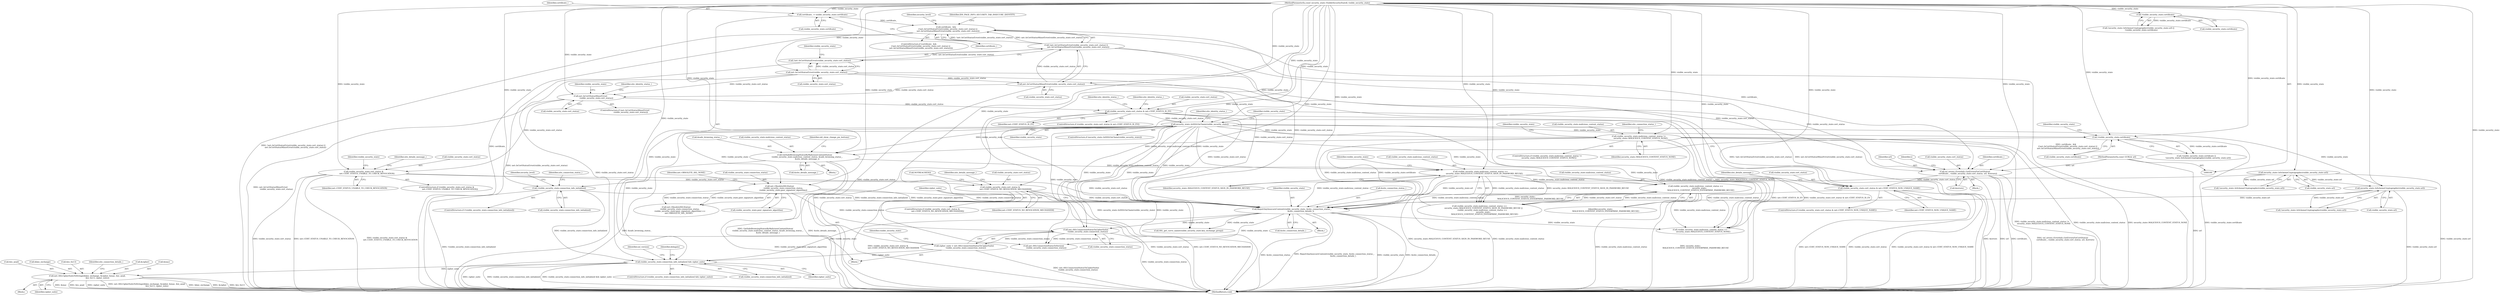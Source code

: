 digraph "0_Chrome_7cde8513c12a6e8ec5d1d1eb1cfd078d9adad3ef@pointer" {
"1000555" [label="(Call,net::SSLCipherSuiteToStrings(&key_exchange, &cipher, &mac, &is_aead,\n                                 &is_tls13, cipher_suite))"];
"1000522" [label="(Call,visible_security_state.connection_info_initialized && cipher_suite)"];
"1000508" [label="(Call,ReportAnyInsecureContent(visible_security_state, &site_connection_status_,\n                             &site_connection_details_))"];
"1000187" [label="(Call,net::IsCertStatusMinorError(visible_security_state.cert_status))"];
"1000183" [label="(Call,net::IsCertStatusError(visible_security_state.cert_status))"];
"1000103" [label="(MethodParameterIn,const security_state::VisibleSecurityState& visible_security_state)"];
"1000232" [label="(Call,visible_security_state.cert_status &\n           net::CERT_STATUS_UNABLE_TO_CHECK_REVOCATION)"];
"1000208" [label="(Call,net::IsCertStatusMinorError(\n                   visible_security_state.cert_status))"];
"1000471" [label="(Call,!visible_security_state.connection_info_initialized)"];
"1000313" [label="(Call,security_state::IsSHA1InChain(visible_security_state))"];
"1000262" [label="(Call,visible_security_state.cert_status & net::CERT_STATUS_IS_EV)"];
"1000423" [label="(Call,visible_security_state.malicious_content_status ==\n             security_state::MALICIOUS_CONTENT_STATUS_SIGN_IN_PASSWORD_REUSE)"];
"1000408" [label="(Call,GetSafeBrowsingStatusByMaliciousContentStatus(\n        visible_security_state.malicious_content_status, &safe_browsing_status_,\n        &site_details_message_))"];
"1000402" [label="(Call,visible_security_state.malicious_content_status !=\n      security_state::MALICIOUS_CONTENT_STATUS_NONE)"];
"1000452" [label="(Call,!visible_security_state.certificate)"];
"1000338" [label="(Call,!visible_security_state.certificate)"];
"1000489" [label="(Call,net::ObsoleteSSLStatus(\n            visible_security_state.connection_status,\n            visible_security_state.peer_signature_algorithm))"];
"1000457" [label="(Call,security_state::IsSchemeCryptographic(visible_security_state.url))"];
"1000334" [label="(Call,security_state::IsSchemeCryptographic(visible_security_state.url))"];
"1000244" [label="(Call,visible_security_state.cert_status &\n                  net::CERT_STATUS_NO_REVOCATION_MECHANISM)"];
"1000387" [label="(Call,visible_security_state.cert_status & net::CERT_STATUS_NON_UNIQUE_NAME)"];
"1000361" [label="(Call,ssl_errors::ErrorInfo::GetErrorsForCertStatus(\n         certificate_, visible_security_state.cert_status, url, &errors))"];
"1000179" [label="(Call,certificate_ &&\n      (!net::IsCertStatusError(visible_security_state.cert_status) ||\n       net::IsCertStatusMinorError(visible_security_state.cert_status)))"];
"1000173" [label="(Call,certificate_ = visible_security_state.certificate)"];
"1000181" [label="(Call,!net::IsCertStatusError(visible_security_state.cert_status) ||\n       net::IsCertStatusMinorError(visible_security_state.cert_status))"];
"1000182" [label="(Call,!net::IsCertStatusError(visible_security_state.cert_status))"];
"1000101" [label="(MethodParameterIn,const GURL& url)"];
"1000428" [label="(Call,visible_security_state.malicious_content_status ==\n             security_state::\n                 MALICIOUS_CONTENT_STATUS_ENTERPRISE_PASSWORD_REUSE)"];
"1000515" [label="(Call,cipher_suite = net::SSLConnectionStatusToCipherSuite(\n      visible_security_state.connection_status))"];
"1000517" [label="(Call,net::SSLConnectionStatusToCipherSuite(\n      visible_security_state.connection_status))"];
"1000182" [label="(Call,!net::IsCertStatusError(visible_security_state.cert_status))"];
"1000509" [label="(Identifier,visible_security_state)"];
"1000564" [label="(Call,&is_tls13)"];
"1000243" [label="(ControlStructure,if (visible_security_state.cert_status &\n                  net::CERT_STATUS_NO_REVOCATION_MECHANISM))"];
"1000314" [label="(Identifier,visible_security_state)"];
"1000362" [label="(Identifier,certificate_)"];
"1000257" [label="(Call,NOTREACHED())"];
"1000232" [label="(Call,visible_security_state.cert_status &\n           net::CERT_STATUS_UNABLE_TO_CHECK_REVOCATION)"];
"1000522" [label="(Call,visible_security_state.connection_info_initialized && cipher_suite)"];
"1000422" [label="(Call,visible_security_state.malicious_content_status ==\n             security_state::MALICIOUS_CONTENT_STATUS_SIGN_IN_PASSWORD_REUSE ||\n         visible_security_state.malicious_content_status ==\n             security_state::\n                 MALICIOUS_CONTENT_STATUS_ENTERPRISE_PASSWORD_REUSE)"];
"1000530" [label="(Identifier,ssl_version)"];
"1000386" [label="(ControlStructure,if (visible_security_state.cert_status & net::CERT_STATUS_NON_UNIQUE_NAME))"];
"1000404" [label="(Identifier,visible_security_state)"];
"1000441" [label="(Identifier,site_connection_status_)"];
"1000178" [label="(ControlStructure,if (certificate_ &&\n      (!net::IsCertStatusError(visible_security_state.cert_status) ||\n       net::IsCertStatusMinorError(visible_security_state.cert_status))))"];
"1000402" [label="(Call,visible_security_state.malicious_content_status !=\n      security_state::MALICIOUS_CONTENT_STATUS_NONE)"];
"1000410" [label="(Identifier,visible_security_state)"];
"1000470" [label="(ControlStructure,if (!visible_security_state.connection_info_initialized))"];
"1000233" [label="(Call,visible_security_state.cert_status)"];
"1000179" [label="(Call,certificate_ &&\n      (!net::IsCertStatusError(visible_security_state.cert_status) ||\n       net::IsCertStatusMinorError(visible_security_state.cert_status)))"];
"1000510" [label="(Call,&site_connection_status_)"];
"1000313" [label="(Call,security_state::IsSHA1InChain(visible_security_state))"];
"1000209" [label="(Call,visible_security_state.cert_status)"];
"1000236" [label="(Identifier,net::CERT_STATUS_UNABLE_TO_CHECK_REVOCATION)"];
"1000456" [label="(Call,!security_state::IsSchemeCryptographic(visible_security_state.url))"];
"1000568" [label="(Identifier,site_connection_details_)"];
"1000512" [label="(Call,&site_connection_details_)"];
"1000401" [label="(ControlStructure,if (visible_security_state.malicious_content_status !=\n      security_state::MALICIOUS_CONTENT_STATUS_NONE))"];
"1000334" [label="(Call,security_state::IsSchemeCryptographic(visible_security_state.url))"];
"1000335" [label="(Call,visible_security_state.url)"];
"1000367" [label="(Call,&errors)"];
"1000496" [label="(Identifier,net::OBSOLETE_SSL_NONE)"];
"1000483" [label="(Block,)"];
"1000458" [label="(Call,visible_security_state.url)"];
"1000248" [label="(Identifier,net::CERT_STATUS_NO_REVOCATION_MECHANISM)"];
"1000527" [label="(Block,)"];
"1000414" [label="(Call,&site_details_message_)"];
"1000189" [label="(Identifier,visible_security_state)"];
"1000453" [label="(Call,visible_security_state.certificate)"];
"1000251" [label="(Identifier,site_details_message_)"];
"1000432" [label="(Identifier,security_state::\n                 MALICIOUS_CONTENT_STATUS_ENTERPRISE_PASSWORD_REUSE)"];
"1000406" [label="(Identifier,security_state::MALICIOUS_CONTENT_STATUS_NONE)"];
"1000457" [label="(Call,security_state::IsSchemeCryptographic(visible_security_state.url))"];
"1000264" [label="(Identifier,visible_security_state)"];
"1000477" [label="(Identifier,security_level)"];
"1000488" [label="(Call,net::ObsoleteSSLStatus(\n            visible_security_state.connection_status,\n            visible_security_state.peer_signature_algorithm) ==\n        net::OBSOLETE_SSL_NONE)"];
"1000452" [label="(Call,!visible_security_state.certificate)"];
"1000245" [label="(Call,visible_security_state.cert_status)"];
"1000489" [label="(Call,net::ObsoleteSSLStatus(\n            visible_security_state.connection_status,\n            visible_security_state.peer_signature_algorithm))"];
"1000423" [label="(Call,visible_security_state.malicious_content_status ==\n             security_state::MALICIOUS_CONTENT_STATUS_SIGN_IN_PASSWORD_REUSE)"];
"1000451" [label="(Call,!visible_security_state.certificate ||\n      !security_state::IsSchemeCryptographic(visible_security_state.url))"];
"1000407" [label="(Block,)"];
"1000428" [label="(Call,visible_security_state.malicious_content_status ==\n             security_state::\n                 MALICIOUS_CONTENT_STATUS_ENTERPRISE_PASSWORD_REUSE)"];
"1000244" [label="(Call,visible_security_state.cert_status &\n                  net::CERT_STATUS_NO_REVOCATION_MECHANISM)"];
"1000263" [label="(Call,visible_security_state.cert_status)"];
"1000231" [label="(ControlStructure,if (visible_security_state.cert_status &\n           net::CERT_STATUS_UNABLE_TO_CHECK_REVOCATION))"];
"1000361" [label="(Call,ssl_errors::ErrorInfo::GetErrorsForCertStatus(\n         certificate_, visible_security_state.cert_status, url, &errors))"];
"1000558" [label="(Call,&cipher)"];
"1000521" [label="(ControlStructure,if (visible_security_state.connection_info_initialized && cipher_suite))"];
"1000523" [label="(Call,visible_security_state.connection_info_initialized)"];
"1000387" [label="(Call,visible_security_state.cert_status & net::CERT_STATUS_NON_UNIQUE_NAME)"];
"1000175" [label="(Call,visible_security_state.certificate)"];
"1000330" [label="(Identifier,IDS_PAGE_INFO_SECURITY_TAB_INSECURE_IDENTITY)"];
"1000490" [label="(Call,visible_security_state.connection_status)"];
"1000427" [label="(Identifier,security_state::MALICIOUS_CONTENT_STATUS_SIGN_IN_PASSWORD_REUSE)"];
"1000366" [label="(Identifier,url)"];
"1000531" [label="(Call,net::SSLConnectionStatusToVersion(\n        visible_security_state.connection_status))"];
"1000372" [label="(Identifier,i)"];
"1000517" [label="(Call,net::SSLConnectionStatusToCipherSuite(\n      visible_security_state.connection_status))"];
"1000104" [label="(Block,)"];
"1000485" [label="(Identifier,site_connection_status_)"];
"1000101" [label="(MethodParameterIn,const GURL& url)"];
"1000299" [label="(Identifier,site_identity_status_)"];
"1000409" [label="(Call,visible_security_state.malicious_content_status)"];
"1000183" [label="(Call,net::IsCertStatusError(visible_security_state.cert_status))"];
"1000560" [label="(Call,&mac)"];
"1000103" [label="(MethodParameterIn,const security_state::VisibleSecurityState& visible_security_state)"];
"1000613" [label="(Identifier,delegate)"];
"1000623" [label="(Call,visible_security_state.malicious_content_status ==\n          security_state::MALICIOUS_CONTENT_STATUS_NONE)"];
"1000269" [label="(Identifier,site_identity_status_)"];
"1000338" [label="(Call,!visible_security_state.certificate)"];
"1000408" [label="(Call,GetSafeBrowsingStatusByMaliciousContentStatus(\n        visible_security_state.malicious_content_status, &safe_browsing_status_,\n        &site_details_message_))"];
"1000516" [label="(Identifier,cipher_suite)"];
"1000174" [label="(Identifier,certificate_)"];
"1000524" [label="(Identifier,visible_security_state)"];
"1000317" [label="(Identifier,site_identity_status_)"];
"1000394" [label="(Identifier,site_details_message_)"];
"1000208" [label="(Call,net::IsCertStatusMinorError(\n                   visible_security_state.cert_status))"];
"1000262" [label="(Call,visible_security_state.cert_status & net::CERT_STATUS_IS_EV)"];
"1000403" [label="(Call,visible_security_state.malicious_content_status)"];
"1000579" [label="(Call,SSL_get_curve_name(visible_security_state.key_exchange_group))"];
"1000515" [label="(Call,cipher_suite = net::SSLConnectionStatusToCipherSuite(\n      visible_security_state.connection_status))"];
"1000327" [label="(Block,)"];
"1000388" [label="(Call,visible_security_state.cert_status)"];
"1000188" [label="(Call,visible_security_state.cert_status)"];
"1000562" [label="(Call,&is_aead)"];
"1000526" [label="(Identifier,cipher_suite)"];
"1000246" [label="(Identifier,visible_security_state)"];
"1000424" [label="(Call,visible_security_state.malicious_content_status)"];
"1000555" [label="(Call,net::SSLCipherSuiteToStrings(&key_exchange, &cipher, &mac, &is_aead,\n                                 &is_tls13, cipher_suite))"];
"1000194" [label="(Identifier,security_level)"];
"1000332" [label="(Call,!security_state::IsSchemeCryptographic(visible_security_state.url) ||\n         !visible_security_state.certificate)"];
"1000628" [label="(MethodReturn,void)"];
"1000180" [label="(Identifier,certificate_)"];
"1000518" [label="(Call,visible_security_state.connection_status)"];
"1000471" [label="(Call,!visible_security_state.connection_info_initialized)"];
"1000184" [label="(Call,visible_security_state.cert_status)"];
"1000418" [label="(Identifier,old_show_change_pw_buttons)"];
"1000214" [label="(Identifier,site_identity_status_)"];
"1000312" [label="(ControlStructure,if (security_state::IsSHA1InChain(visible_security_state)))"];
"1000391" [label="(Identifier,net::CERT_STATUS_NON_UNIQUE_NAME)"];
"1000266" [label="(Identifier,net::CERT_STATUS_IS_EV)"];
"1000556" [label="(Call,&key_exchange)"];
"1000508" [label="(Call,ReportAnyInsecureContent(visible_security_state, &site_connection_status_,\n                             &site_connection_details_))"];
"1000207" [label="(ControlStructure,if (net::IsCertStatusMinorError(\n                   visible_security_state.cert_status)))"];
"1000187" [label="(Call,net::IsCertStatusMinorError(visible_security_state.cert_status))"];
"1000472" [label="(Call,visible_security_state.connection_info_initialized)"];
"1000429" [label="(Call,visible_security_state.malicious_content_status)"];
"1000493" [label="(Call,visible_security_state.peer_signature_algorithm)"];
"1000430" [label="(Identifier,visible_security_state)"];
"1000261" [label="(ControlStructure,if (visible_security_state.cert_status & net::CERT_STATUS_IS_EV))"];
"1000412" [label="(Call,&safe_browsing_status_)"];
"1000173" [label="(Call,certificate_ = visible_security_state.certificate)"];
"1000333" [label="(Call,!security_state::IsSchemeCryptographic(visible_security_state.url))"];
"1000566" [label="(Identifier,cipher_suite)"];
"1000339" [label="(Call,visible_security_state.certificate)"];
"1000459" [label="(Identifier,visible_security_state)"];
"1000363" [label="(Call,visible_security_state.cert_status)"];
"1000239" [label="(Identifier,site_details_message_)"];
"1000181" [label="(Call,!net::IsCertStatusError(visible_security_state.cert_status) ||\n       net::IsCertStatusMinorError(visible_security_state.cert_status))"];
"1000555" -> "1000527"  [label="AST: "];
"1000555" -> "1000566"  [label="CFG: "];
"1000556" -> "1000555"  [label="AST: "];
"1000558" -> "1000555"  [label="AST: "];
"1000560" -> "1000555"  [label="AST: "];
"1000562" -> "1000555"  [label="AST: "];
"1000564" -> "1000555"  [label="AST: "];
"1000566" -> "1000555"  [label="AST: "];
"1000568" -> "1000555"  [label="CFG: "];
"1000555" -> "1000628"  [label="DDG: &mac"];
"1000555" -> "1000628"  [label="DDG: &is_aead"];
"1000555" -> "1000628"  [label="DDG: cipher_suite"];
"1000555" -> "1000628"  [label="DDG: net::SSLCipherSuiteToStrings(&key_exchange, &cipher, &mac, &is_aead,\n                                 &is_tls13, cipher_suite)"];
"1000555" -> "1000628"  [label="DDG: &key_exchange"];
"1000555" -> "1000628"  [label="DDG: &cipher"];
"1000555" -> "1000628"  [label="DDG: &is_tls13"];
"1000522" -> "1000555"  [label="DDG: cipher_suite"];
"1000522" -> "1000521"  [label="AST: "];
"1000522" -> "1000523"  [label="CFG: "];
"1000522" -> "1000526"  [label="CFG: "];
"1000523" -> "1000522"  [label="AST: "];
"1000526" -> "1000522"  [label="AST: "];
"1000530" -> "1000522"  [label="CFG: "];
"1000613" -> "1000522"  [label="CFG: "];
"1000522" -> "1000628"  [label="DDG: visible_security_state.connection_info_initialized && cipher_suite"];
"1000522" -> "1000628"  [label="DDG: cipher_suite"];
"1000522" -> "1000628"  [label="DDG: visible_security_state.connection_info_initialized"];
"1000508" -> "1000522"  [label="DDG: visible_security_state"];
"1000471" -> "1000522"  [label="DDG: visible_security_state.connection_info_initialized"];
"1000313" -> "1000522"  [label="DDG: visible_security_state"];
"1000103" -> "1000522"  [label="DDG: visible_security_state"];
"1000515" -> "1000522"  [label="DDG: cipher_suite"];
"1000508" -> "1000483"  [label="AST: "];
"1000508" -> "1000512"  [label="CFG: "];
"1000509" -> "1000508"  [label="AST: "];
"1000510" -> "1000508"  [label="AST: "];
"1000512" -> "1000508"  [label="AST: "];
"1000516" -> "1000508"  [label="CFG: "];
"1000508" -> "1000628"  [label="DDG: visible_security_state"];
"1000508" -> "1000628"  [label="DDG: &site_connection_details_"];
"1000508" -> "1000628"  [label="DDG: &site_connection_status_"];
"1000508" -> "1000628"  [label="DDG: ReportAnyInsecureContent(visible_security_state, &site_connection_status_,\n                             &site_connection_details_)"];
"1000187" -> "1000508"  [label="DDG: visible_security_state.cert_status"];
"1000232" -> "1000508"  [label="DDG: visible_security_state.cert_status"];
"1000471" -> "1000508"  [label="DDG: visible_security_state.connection_info_initialized"];
"1000262" -> "1000508"  [label="DDG: visible_security_state.cert_status"];
"1000423" -> "1000508"  [label="DDG: visible_security_state.malicious_content_status"];
"1000452" -> "1000508"  [label="DDG: visible_security_state.certificate"];
"1000489" -> "1000508"  [label="DDG: visible_security_state.connection_status"];
"1000489" -> "1000508"  [label="DDG: visible_security_state.peer_signature_algorithm"];
"1000457" -> "1000508"  [label="DDG: visible_security_state.url"];
"1000244" -> "1000508"  [label="DDG: visible_security_state.cert_status"];
"1000313" -> "1000508"  [label="DDG: visible_security_state"];
"1000183" -> "1000508"  [label="DDG: visible_security_state.cert_status"];
"1000387" -> "1000508"  [label="DDG: visible_security_state.cert_status"];
"1000402" -> "1000508"  [label="DDG: visible_security_state.malicious_content_status"];
"1000428" -> "1000508"  [label="DDG: visible_security_state.malicious_content_status"];
"1000334" -> "1000508"  [label="DDG: visible_security_state.url"];
"1000103" -> "1000508"  [label="DDG: visible_security_state"];
"1000508" -> "1000517"  [label="DDG: visible_security_state"];
"1000508" -> "1000531"  [label="DDG: visible_security_state"];
"1000508" -> "1000579"  [label="DDG: visible_security_state"];
"1000508" -> "1000623"  [label="DDG: visible_security_state"];
"1000187" -> "1000181"  [label="AST: "];
"1000187" -> "1000188"  [label="CFG: "];
"1000188" -> "1000187"  [label="AST: "];
"1000181" -> "1000187"  [label="CFG: "];
"1000187" -> "1000628"  [label="DDG: visible_security_state.cert_status"];
"1000187" -> "1000181"  [label="DDG: visible_security_state.cert_status"];
"1000183" -> "1000187"  [label="DDG: visible_security_state.cert_status"];
"1000103" -> "1000187"  [label="DDG: visible_security_state"];
"1000187" -> "1000208"  [label="DDG: visible_security_state.cert_status"];
"1000187" -> "1000361"  [label="DDG: visible_security_state.cert_status"];
"1000183" -> "1000182"  [label="AST: "];
"1000183" -> "1000184"  [label="CFG: "];
"1000184" -> "1000183"  [label="AST: "];
"1000182" -> "1000183"  [label="CFG: "];
"1000183" -> "1000628"  [label="DDG: visible_security_state.cert_status"];
"1000183" -> "1000182"  [label="DDG: visible_security_state.cert_status"];
"1000103" -> "1000183"  [label="DDG: visible_security_state"];
"1000183" -> "1000208"  [label="DDG: visible_security_state.cert_status"];
"1000183" -> "1000361"  [label="DDG: visible_security_state.cert_status"];
"1000103" -> "1000100"  [label="AST: "];
"1000103" -> "1000628"  [label="DDG: visible_security_state"];
"1000103" -> "1000173"  [label="DDG: visible_security_state"];
"1000103" -> "1000208"  [label="DDG: visible_security_state"];
"1000103" -> "1000232"  [label="DDG: visible_security_state"];
"1000103" -> "1000244"  [label="DDG: visible_security_state"];
"1000103" -> "1000262"  [label="DDG: visible_security_state"];
"1000103" -> "1000313"  [label="DDG: visible_security_state"];
"1000103" -> "1000334"  [label="DDG: visible_security_state"];
"1000103" -> "1000338"  [label="DDG: visible_security_state"];
"1000103" -> "1000361"  [label="DDG: visible_security_state"];
"1000103" -> "1000387"  [label="DDG: visible_security_state"];
"1000103" -> "1000402"  [label="DDG: visible_security_state"];
"1000103" -> "1000408"  [label="DDG: visible_security_state"];
"1000103" -> "1000423"  [label="DDG: visible_security_state"];
"1000103" -> "1000428"  [label="DDG: visible_security_state"];
"1000103" -> "1000452"  [label="DDG: visible_security_state"];
"1000103" -> "1000457"  [label="DDG: visible_security_state"];
"1000103" -> "1000471"  [label="DDG: visible_security_state"];
"1000103" -> "1000489"  [label="DDG: visible_security_state"];
"1000103" -> "1000517"  [label="DDG: visible_security_state"];
"1000103" -> "1000531"  [label="DDG: visible_security_state"];
"1000103" -> "1000579"  [label="DDG: visible_security_state"];
"1000103" -> "1000623"  [label="DDG: visible_security_state"];
"1000232" -> "1000231"  [label="AST: "];
"1000232" -> "1000236"  [label="CFG: "];
"1000233" -> "1000232"  [label="AST: "];
"1000236" -> "1000232"  [label="AST: "];
"1000239" -> "1000232"  [label="CFG: "];
"1000246" -> "1000232"  [label="CFG: "];
"1000232" -> "1000628"  [label="DDG: visible_security_state.cert_status"];
"1000232" -> "1000628"  [label="DDG: net::CERT_STATUS_UNABLE_TO_CHECK_REVOCATION"];
"1000232" -> "1000628"  [label="DDG: visible_security_state.cert_status &\n           net::CERT_STATUS_UNABLE_TO_CHECK_REVOCATION"];
"1000208" -> "1000232"  [label="DDG: visible_security_state.cert_status"];
"1000232" -> "1000244"  [label="DDG: visible_security_state.cert_status"];
"1000208" -> "1000207"  [label="AST: "];
"1000208" -> "1000209"  [label="CFG: "];
"1000209" -> "1000208"  [label="AST: "];
"1000214" -> "1000208"  [label="CFG: "];
"1000264" -> "1000208"  [label="CFG: "];
"1000208" -> "1000628"  [label="DDG: net::IsCertStatusMinorError(\n                   visible_security_state.cert_status)"];
"1000208" -> "1000262"  [label="DDG: visible_security_state.cert_status"];
"1000471" -> "1000470"  [label="AST: "];
"1000471" -> "1000472"  [label="CFG: "];
"1000472" -> "1000471"  [label="AST: "];
"1000477" -> "1000471"  [label="CFG: "];
"1000485" -> "1000471"  [label="CFG: "];
"1000471" -> "1000628"  [label="DDG: !visible_security_state.connection_info_initialized"];
"1000313" -> "1000471"  [label="DDG: visible_security_state"];
"1000313" -> "1000312"  [label="AST: "];
"1000313" -> "1000314"  [label="CFG: "];
"1000314" -> "1000313"  [label="AST: "];
"1000317" -> "1000313"  [label="CFG: "];
"1000404" -> "1000313"  [label="CFG: "];
"1000313" -> "1000628"  [label="DDG: security_state::IsSHA1InChain(visible_security_state)"];
"1000313" -> "1000628"  [label="DDG: visible_security_state"];
"1000262" -> "1000313"  [label="DDG: visible_security_state.cert_status"];
"1000313" -> "1000402"  [label="DDG: visible_security_state"];
"1000313" -> "1000408"  [label="DDG: visible_security_state"];
"1000313" -> "1000423"  [label="DDG: visible_security_state"];
"1000313" -> "1000428"  [label="DDG: visible_security_state"];
"1000313" -> "1000452"  [label="DDG: visible_security_state"];
"1000313" -> "1000457"  [label="DDG: visible_security_state"];
"1000313" -> "1000489"  [label="DDG: visible_security_state"];
"1000313" -> "1000517"  [label="DDG: visible_security_state"];
"1000313" -> "1000531"  [label="DDG: visible_security_state"];
"1000313" -> "1000579"  [label="DDG: visible_security_state"];
"1000313" -> "1000623"  [label="DDG: visible_security_state"];
"1000262" -> "1000261"  [label="AST: "];
"1000262" -> "1000266"  [label="CFG: "];
"1000263" -> "1000262"  [label="AST: "];
"1000266" -> "1000262"  [label="AST: "];
"1000269" -> "1000262"  [label="CFG: "];
"1000299" -> "1000262"  [label="CFG: "];
"1000262" -> "1000628"  [label="DDG: visible_security_state.cert_status"];
"1000262" -> "1000628"  [label="DDG: net::CERT_STATUS_IS_EV"];
"1000262" -> "1000628"  [label="DDG: visible_security_state.cert_status & net::CERT_STATUS_IS_EV"];
"1000423" -> "1000422"  [label="AST: "];
"1000423" -> "1000427"  [label="CFG: "];
"1000424" -> "1000423"  [label="AST: "];
"1000427" -> "1000423"  [label="AST: "];
"1000430" -> "1000423"  [label="CFG: "];
"1000422" -> "1000423"  [label="CFG: "];
"1000423" -> "1000628"  [label="DDG: security_state::MALICIOUS_CONTENT_STATUS_SIGN_IN_PASSWORD_REUSE"];
"1000423" -> "1000628"  [label="DDG: visible_security_state.malicious_content_status"];
"1000423" -> "1000422"  [label="DDG: visible_security_state.malicious_content_status"];
"1000423" -> "1000422"  [label="DDG: security_state::MALICIOUS_CONTENT_STATUS_SIGN_IN_PASSWORD_REUSE"];
"1000408" -> "1000423"  [label="DDG: visible_security_state.malicious_content_status"];
"1000423" -> "1000428"  [label="DDG: visible_security_state.malicious_content_status"];
"1000423" -> "1000623"  [label="DDG: visible_security_state.malicious_content_status"];
"1000408" -> "1000407"  [label="AST: "];
"1000408" -> "1000414"  [label="CFG: "];
"1000409" -> "1000408"  [label="AST: "];
"1000412" -> "1000408"  [label="AST: "];
"1000414" -> "1000408"  [label="AST: "];
"1000418" -> "1000408"  [label="CFG: "];
"1000408" -> "1000628"  [label="DDG: &safe_browsing_status_"];
"1000408" -> "1000628"  [label="DDG: GetSafeBrowsingStatusByMaliciousContentStatus(\n        visible_security_state.malicious_content_status, &safe_browsing_status_,\n        &site_details_message_)"];
"1000408" -> "1000628"  [label="DDG: &site_details_message_"];
"1000402" -> "1000408"  [label="DDG: visible_security_state.malicious_content_status"];
"1000402" -> "1000401"  [label="AST: "];
"1000402" -> "1000406"  [label="CFG: "];
"1000403" -> "1000402"  [label="AST: "];
"1000406" -> "1000402"  [label="AST: "];
"1000410" -> "1000402"  [label="CFG: "];
"1000441" -> "1000402"  [label="CFG: "];
"1000402" -> "1000628"  [label="DDG: visible_security_state.malicious_content_status !=\n      security_state::MALICIOUS_CONTENT_STATUS_NONE"];
"1000402" -> "1000628"  [label="DDG: visible_security_state.malicious_content_status"];
"1000402" -> "1000628"  [label="DDG: security_state::MALICIOUS_CONTENT_STATUS_NONE"];
"1000402" -> "1000623"  [label="DDG: visible_security_state.malicious_content_status"];
"1000402" -> "1000623"  [label="DDG: security_state::MALICIOUS_CONTENT_STATUS_NONE"];
"1000452" -> "1000451"  [label="AST: "];
"1000452" -> "1000453"  [label="CFG: "];
"1000453" -> "1000452"  [label="AST: "];
"1000459" -> "1000452"  [label="CFG: "];
"1000451" -> "1000452"  [label="CFG: "];
"1000452" -> "1000628"  [label="DDG: visible_security_state.certificate"];
"1000452" -> "1000451"  [label="DDG: visible_security_state.certificate"];
"1000338" -> "1000452"  [label="DDG: visible_security_state.certificate"];
"1000338" -> "1000332"  [label="AST: "];
"1000338" -> "1000339"  [label="CFG: "];
"1000339" -> "1000338"  [label="AST: "];
"1000332" -> "1000338"  [label="CFG: "];
"1000338" -> "1000332"  [label="DDG: visible_security_state.certificate"];
"1000489" -> "1000488"  [label="AST: "];
"1000489" -> "1000493"  [label="CFG: "];
"1000490" -> "1000489"  [label="AST: "];
"1000493" -> "1000489"  [label="AST: "];
"1000496" -> "1000489"  [label="CFG: "];
"1000489" -> "1000628"  [label="DDG: visible_security_state.peer_signature_algorithm"];
"1000489" -> "1000488"  [label="DDG: visible_security_state.connection_status"];
"1000489" -> "1000488"  [label="DDG: visible_security_state.peer_signature_algorithm"];
"1000489" -> "1000517"  [label="DDG: visible_security_state.connection_status"];
"1000457" -> "1000456"  [label="AST: "];
"1000457" -> "1000458"  [label="CFG: "];
"1000458" -> "1000457"  [label="AST: "];
"1000456" -> "1000457"  [label="CFG: "];
"1000457" -> "1000628"  [label="DDG: visible_security_state.url"];
"1000457" -> "1000456"  [label="DDG: visible_security_state.url"];
"1000334" -> "1000457"  [label="DDG: visible_security_state.url"];
"1000334" -> "1000333"  [label="AST: "];
"1000334" -> "1000335"  [label="CFG: "];
"1000335" -> "1000334"  [label="AST: "];
"1000333" -> "1000334"  [label="CFG: "];
"1000334" -> "1000628"  [label="DDG: visible_security_state.url"];
"1000334" -> "1000333"  [label="DDG: visible_security_state.url"];
"1000244" -> "1000243"  [label="AST: "];
"1000244" -> "1000248"  [label="CFG: "];
"1000245" -> "1000244"  [label="AST: "];
"1000248" -> "1000244"  [label="AST: "];
"1000251" -> "1000244"  [label="CFG: "];
"1000257" -> "1000244"  [label="CFG: "];
"1000244" -> "1000628"  [label="DDG: net::CERT_STATUS_NO_REVOCATION_MECHANISM"];
"1000244" -> "1000628"  [label="DDG: visible_security_state.cert_status &\n                  net::CERT_STATUS_NO_REVOCATION_MECHANISM"];
"1000244" -> "1000628"  [label="DDG: visible_security_state.cert_status"];
"1000387" -> "1000386"  [label="AST: "];
"1000387" -> "1000391"  [label="CFG: "];
"1000388" -> "1000387"  [label="AST: "];
"1000391" -> "1000387"  [label="AST: "];
"1000394" -> "1000387"  [label="CFG: "];
"1000404" -> "1000387"  [label="CFG: "];
"1000387" -> "1000628"  [label="DDG: visible_security_state.cert_status"];
"1000387" -> "1000628"  [label="DDG: visible_security_state.cert_status & net::CERT_STATUS_NON_UNIQUE_NAME"];
"1000387" -> "1000628"  [label="DDG: net::CERT_STATUS_NON_UNIQUE_NAME"];
"1000361" -> "1000387"  [label="DDG: visible_security_state.cert_status"];
"1000361" -> "1000327"  [label="AST: "];
"1000361" -> "1000367"  [label="CFG: "];
"1000362" -> "1000361"  [label="AST: "];
"1000363" -> "1000361"  [label="AST: "];
"1000366" -> "1000361"  [label="AST: "];
"1000367" -> "1000361"  [label="AST: "];
"1000372" -> "1000361"  [label="CFG: "];
"1000361" -> "1000628"  [label="DDG: ssl_errors::ErrorInfo::GetErrorsForCertStatus(\n         certificate_, visible_security_state.cert_status, url, &errors)"];
"1000361" -> "1000628"  [label="DDG: &errors"];
"1000361" -> "1000628"  [label="DDG: url"];
"1000361" -> "1000628"  [label="DDG: certificate_"];
"1000179" -> "1000361"  [label="DDG: certificate_"];
"1000101" -> "1000361"  [label="DDG: url"];
"1000179" -> "1000178"  [label="AST: "];
"1000179" -> "1000180"  [label="CFG: "];
"1000179" -> "1000181"  [label="CFG: "];
"1000180" -> "1000179"  [label="AST: "];
"1000181" -> "1000179"  [label="AST: "];
"1000194" -> "1000179"  [label="CFG: "];
"1000330" -> "1000179"  [label="CFG: "];
"1000179" -> "1000628"  [label="DDG: certificate_ &&\n      (!net::IsCertStatusError(visible_security_state.cert_status) ||\n       net::IsCertStatusMinorError(visible_security_state.cert_status))"];
"1000179" -> "1000628"  [label="DDG: !net::IsCertStatusError(visible_security_state.cert_status) ||\n       net::IsCertStatusMinorError(visible_security_state.cert_status)"];
"1000179" -> "1000628"  [label="DDG: certificate_"];
"1000173" -> "1000179"  [label="DDG: certificate_"];
"1000181" -> "1000179"  [label="DDG: !net::IsCertStatusError(visible_security_state.cert_status)"];
"1000181" -> "1000179"  [label="DDG: net::IsCertStatusMinorError(visible_security_state.cert_status)"];
"1000173" -> "1000104"  [label="AST: "];
"1000173" -> "1000175"  [label="CFG: "];
"1000174" -> "1000173"  [label="AST: "];
"1000175" -> "1000173"  [label="AST: "];
"1000180" -> "1000173"  [label="CFG: "];
"1000181" -> "1000182"  [label="CFG: "];
"1000182" -> "1000181"  [label="AST: "];
"1000181" -> "1000628"  [label="DDG: !net::IsCertStatusError(visible_security_state.cert_status)"];
"1000181" -> "1000628"  [label="DDG: net::IsCertStatusMinorError(visible_security_state.cert_status)"];
"1000182" -> "1000181"  [label="DDG: net::IsCertStatusError(visible_security_state.cert_status)"];
"1000189" -> "1000182"  [label="CFG: "];
"1000182" -> "1000628"  [label="DDG: net::IsCertStatusError(visible_security_state.cert_status)"];
"1000101" -> "1000100"  [label="AST: "];
"1000101" -> "1000628"  [label="DDG: url"];
"1000428" -> "1000422"  [label="AST: "];
"1000428" -> "1000432"  [label="CFG: "];
"1000429" -> "1000428"  [label="AST: "];
"1000432" -> "1000428"  [label="AST: "];
"1000422" -> "1000428"  [label="CFG: "];
"1000428" -> "1000628"  [label="DDG: security_state::\n                 MALICIOUS_CONTENT_STATUS_ENTERPRISE_PASSWORD_REUSE"];
"1000428" -> "1000628"  [label="DDG: visible_security_state.malicious_content_status"];
"1000428" -> "1000422"  [label="DDG: visible_security_state.malicious_content_status"];
"1000428" -> "1000422"  [label="DDG: security_state::\n                 MALICIOUS_CONTENT_STATUS_ENTERPRISE_PASSWORD_REUSE"];
"1000428" -> "1000623"  [label="DDG: visible_security_state.malicious_content_status"];
"1000515" -> "1000104"  [label="AST: "];
"1000515" -> "1000517"  [label="CFG: "];
"1000516" -> "1000515"  [label="AST: "];
"1000517" -> "1000515"  [label="AST: "];
"1000524" -> "1000515"  [label="CFG: "];
"1000515" -> "1000628"  [label="DDG: net::SSLConnectionStatusToCipherSuite(\n      visible_security_state.connection_status)"];
"1000517" -> "1000515"  [label="DDG: visible_security_state.connection_status"];
"1000517" -> "1000518"  [label="CFG: "];
"1000518" -> "1000517"  [label="AST: "];
"1000517" -> "1000628"  [label="DDG: visible_security_state.connection_status"];
"1000517" -> "1000531"  [label="DDG: visible_security_state.connection_status"];
}
